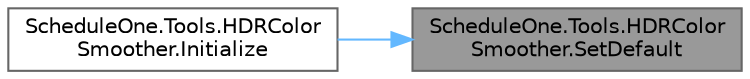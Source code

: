 digraph "ScheduleOne.Tools.HDRColorSmoother.SetDefault"
{
 // LATEX_PDF_SIZE
  bgcolor="transparent";
  edge [fontname=Helvetica,fontsize=10,labelfontname=Helvetica,labelfontsize=10];
  node [fontname=Helvetica,fontsize=10,shape=box,height=0.2,width=0.4];
  rankdir="RL";
  Node1 [id="Node000001",label="ScheduleOne.Tools.HDRColor\lSmoother.SetDefault",height=0.2,width=0.4,color="gray40", fillcolor="grey60", style="filled", fontcolor="black",tooltip=" "];
  Node1 -> Node2 [id="edge1_Node000001_Node000002",dir="back",color="steelblue1",style="solid",tooltip=" "];
  Node2 [id="Node000002",label="ScheduleOne.Tools.HDRColor\lSmoother.Initialize",height=0.2,width=0.4,color="grey40", fillcolor="white", style="filled",URL="$class_schedule_one_1_1_tools_1_1_h_d_r_color_smoother.html#a3448acea8aab6fb17de4d9f369795c74",tooltip=" "];
}
